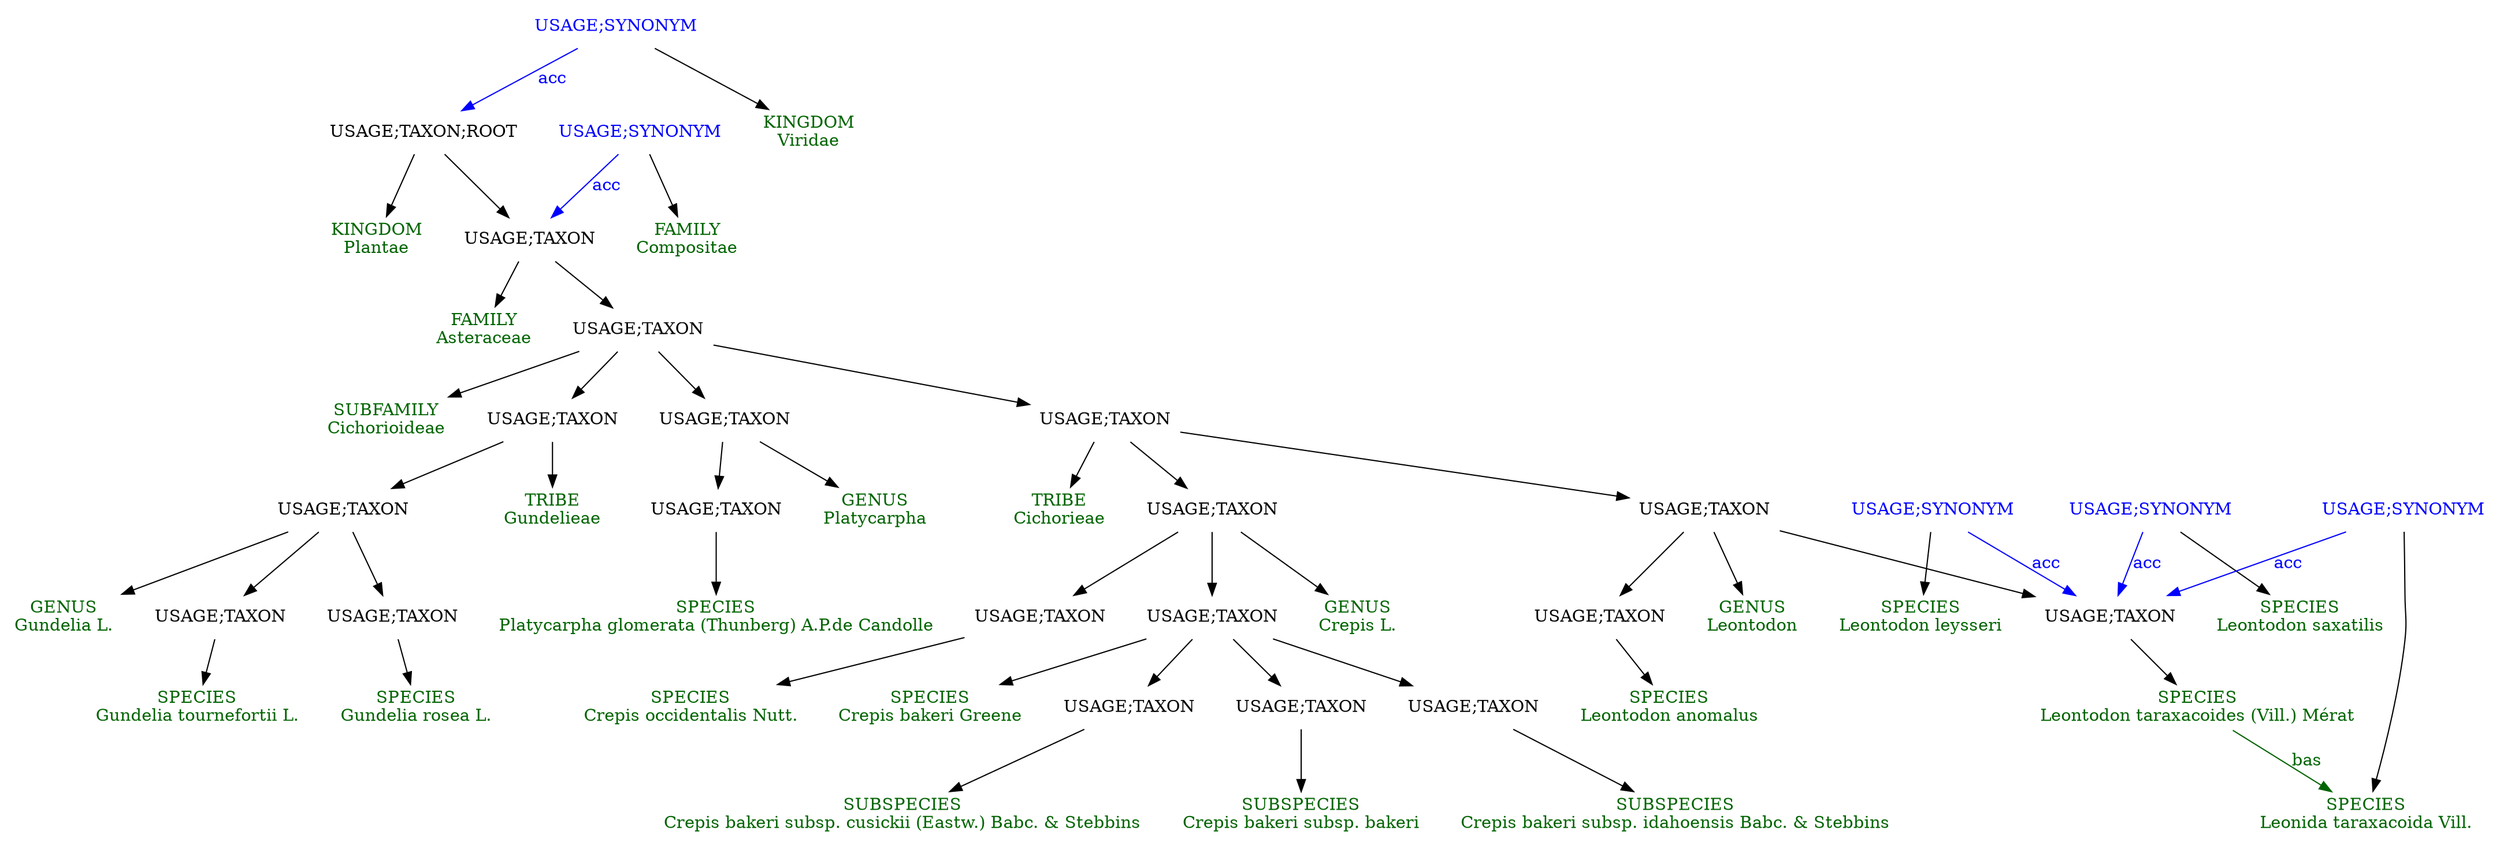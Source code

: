 digraph G {
  node [shape=plaintext]

  n0  [label="KINGDOM\nPlantae", fontcolor=darkgreen]
  n1  [label="KINGDOM\nViridae", fontcolor=darkgreen]
  n2  [label="FAMILY\nAsteraceae", fontcolor=darkgreen]
  n3  [label="FAMILY\nCompositae", fontcolor=darkgreen]
  n4  [label="SUBFAMILY\nCichorioideae", fontcolor=darkgreen]
  n5  [label="TRIBE\nCichorieae", fontcolor=darkgreen]
  n6  [label="TRIBE\nGundelieae", fontcolor=darkgreen]
  n7  [label="GENUS\nPlatycarpha", fontcolor=darkgreen]
  n8  [label="GENUS\nCrepis L.", fontcolor=darkgreen]
  n9  [label="GENUS\nLeontodon", fontcolor=darkgreen]
  n10  [label="GENUS\nGundelia L.", fontcolor=darkgreen]
  n11  [label="SPECIES\nPlatycarpha glomerata (Thunberg) A.P.de Candolle", fontcolor=darkgreen]
  n12  [label="SPECIES\nCrepis bakeri Greene", fontcolor=darkgreen]
  n13  [label="SPECIES\nCrepis occidentalis Nutt.", fontcolor=darkgreen]
  n14  [label="SPECIES\nLeontodon anomalus", fontcolor=darkgreen]
  n15  [label="SPECIES\nLeontodon taraxacoides (Vill.) Mérat", fontcolor=darkgreen]
  n15 -> n18  [color=darkgreen, fontcolor=darkgreen, label="bas"]
  n16  [label="SPECIES\nLeontodon leysseri", fontcolor=darkgreen]
  n17  [label="SPECIES\nLeontodon saxatilis", fontcolor=darkgreen]
  n18  [label="SPECIES\nLeonida taraxacoida Vill.", fontcolor=darkgreen]
  n19  [label="SPECIES\nGundelia rosea L.", fontcolor=darkgreen]
  n20  [label="SPECIES\nGundelia tournefortii L.", fontcolor=darkgreen]
  n21  [label="SUBSPECIES\nCrepis bakeri subsp. bakeri", fontcolor=darkgreen]
  n22  [label="SUBSPECIES\nCrepis bakeri subsp. cusickii (Eastw.) Babc. & Stebbins", fontcolor=darkgreen]
  n23  [label="SUBSPECIES\nCrepis bakeri subsp. idahoensis Babc. & Stebbins", fontcolor=darkgreen]
  n24  [label="USAGE;TAXON;ROOT"]
  n24 -> n25
  n24 -> n0
  n25  [label="USAGE;TAXON"]
  n25 -> n26
  n25 -> n2
  n26  [label="USAGE;TAXON"]
  n26 -> n28
  n26 -> n29
  n26 -> n27
  n26 -> n4
  n27  [label="USAGE;TAXON"]
  n27 -> n30
  n27 -> n31
  n27 -> n5
  n28  [label="USAGE;TAXON"]
  n28 -> n32
  n28 -> n6
  n29  [label="USAGE;TAXON"]
  n29 -> n33
  n29 -> n7
  n30  [label="USAGE;TAXON"]
  n30 -> n35
  n30 -> n34
  n30 -> n8
  n31  [label="USAGE;TAXON"]
  n31 -> n37
  n31 -> n36
  n31 -> n9
  n32  [label="USAGE;TAXON"]
  n32 -> n39
  n32 -> n38
  n32 -> n10
  n33  [label="USAGE;TAXON"]
  n33 -> n11
  n34  [label="USAGE;TAXON"]
  n34 -> n41
  n34 -> n40
  n34 -> n42
  n34 -> n12
  n35  [label="USAGE;TAXON"]
  n35 -> n13
  n36  [label="USAGE;TAXON"]
  n36 -> n14
  n37  [label="USAGE;TAXON"]
  n37 -> n15
  n38  [label="USAGE;TAXON"]
  n38 -> n19
  n39  [label="USAGE;TAXON"]
  n39 -> n20
  n40  [label="USAGE;TAXON"]
  n40 -> n21
  n41  [label="USAGE;TAXON"]
  n41 -> n22
  n42  [label="USAGE;TAXON"]
  n42 -> n23
  n43  [label="USAGE;SYNONYM", fontcolor=blue]
  n43 -> n24  [color=blue, fontcolor=blue, label="acc"]
  n43 -> n1
  n44  [label="USAGE;SYNONYM", fontcolor=blue]
  n44 -> n25  [color=blue, fontcolor=blue, label="acc"]
  n44 -> n3
  n45  [label="USAGE;SYNONYM", fontcolor=blue]
  n45 -> n37  [color=blue, fontcolor=blue, label="acc"]
  n45 -> n16
  n46  [label="USAGE;SYNONYM", fontcolor=blue]
  n46 -> n37  [color=blue, fontcolor=blue, label="acc"]
  n46 -> n17
  n47  [label="USAGE;SYNONYM", fontcolor=blue]
  n47 -> n37  [color=blue, fontcolor=blue, label="acc"]
  n47 -> n18
}

